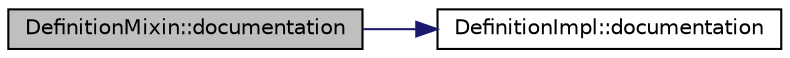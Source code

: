 digraph "DefinitionMixin::documentation"
{
 // LATEX_PDF_SIZE
  edge [fontname="Helvetica",fontsize="10",labelfontname="Helvetica",labelfontsize="10"];
  node [fontname="Helvetica",fontsize="10",shape=record];
  rankdir="LR";
  Node1 [label="DefinitionMixin::documentation",height=0.2,width=0.4,color="black", fillcolor="grey75", style="filled", fontcolor="black",tooltip=" "];
  Node1 -> Node2 [color="midnightblue",fontsize="10",style="solid",fontname="Helvetica"];
  Node2 [label="DefinitionImpl::documentation",height=0.2,width=0.4,color="black", fillcolor="white", style="filled",URL="$classDefinitionImpl.html#a18e3eae861e4f61c680b0a0b3c6dc387",tooltip=" "];
}
